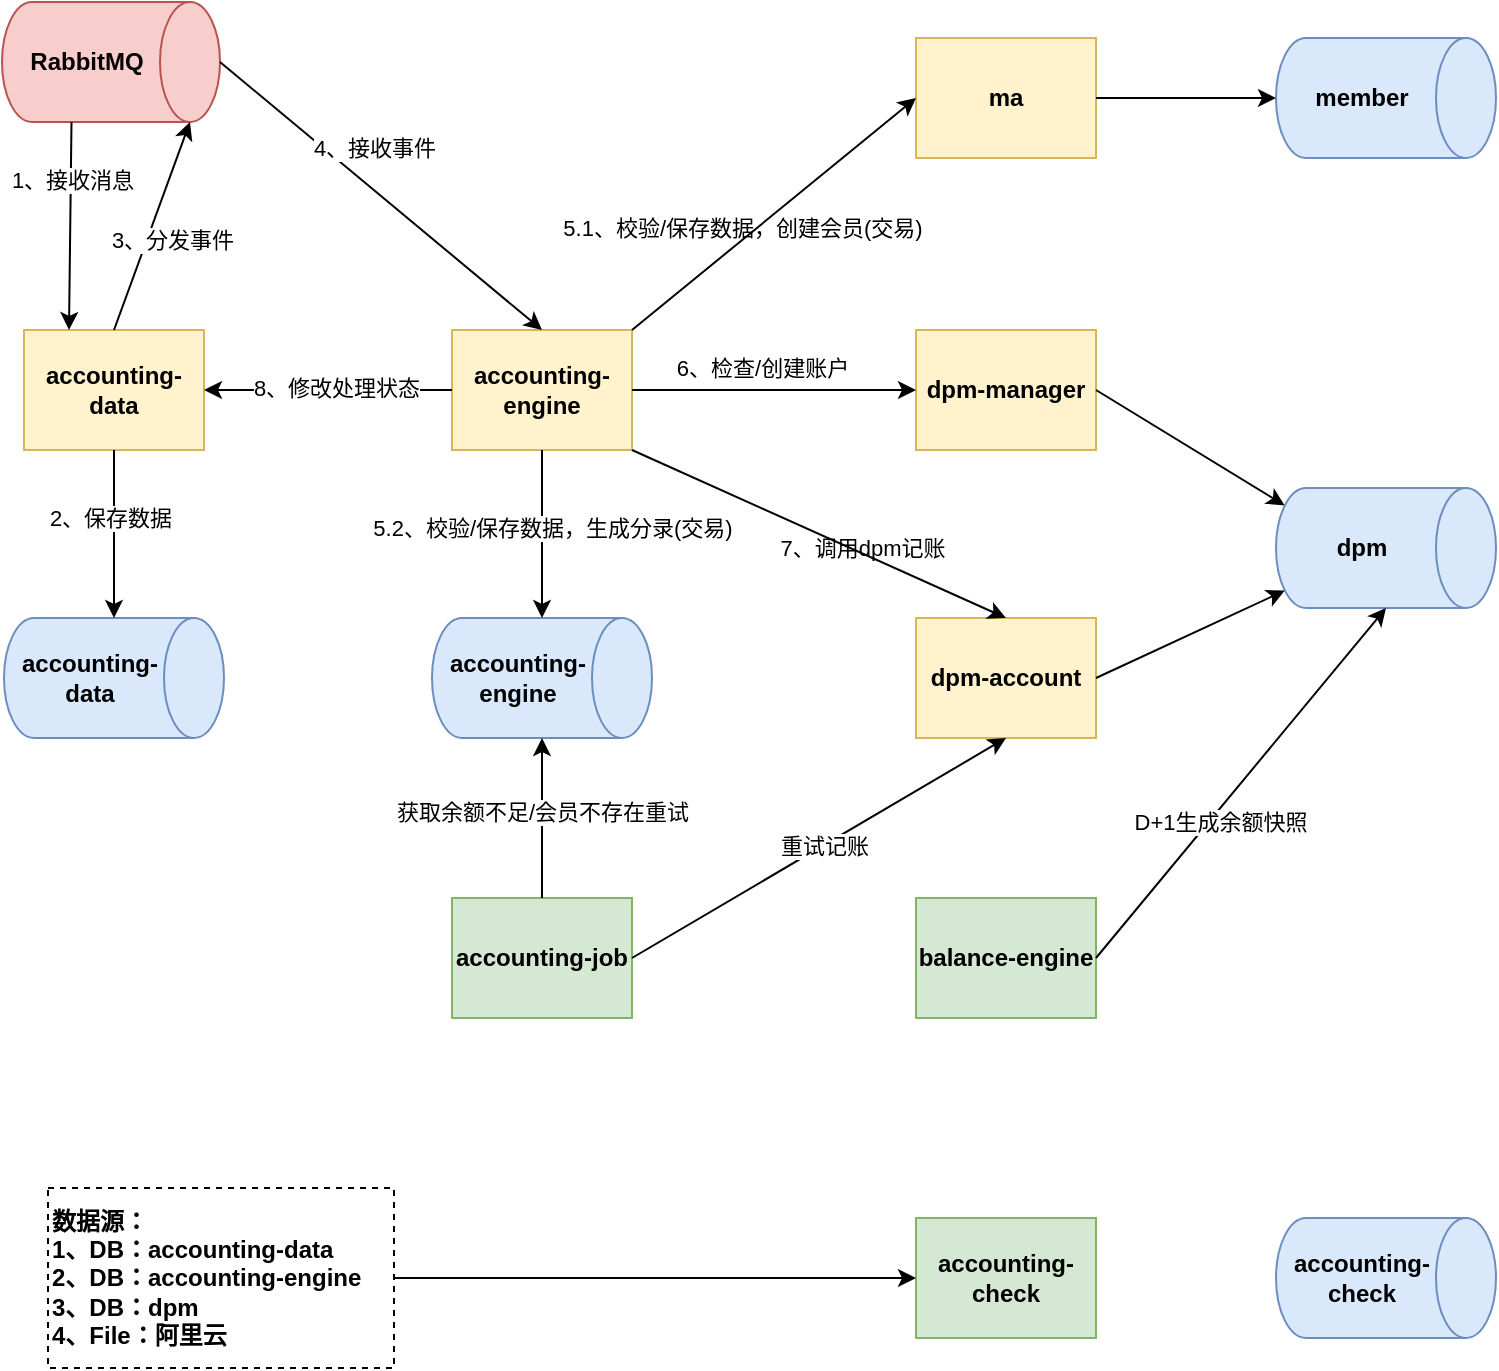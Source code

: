 <mxfile version="21.6.6" type="github">
  <diagram name="Page-1" id="c7558073-3199-34d8-9f00-42111426c3f3">
    <mxGraphModel dx="1434" dy="764" grid="1" gridSize="10" guides="1" tooltips="1" connect="1" arrows="1" fold="1" page="1" pageScale="1" pageWidth="826" pageHeight="1169" background="none" math="0" shadow="0">
      <root>
        <mxCell id="0" />
        <mxCell id="1" parent="0" />
        <mxCell id="14" value="accounting-data" style="whiteSpace=wrap;align=center;verticalAlign=middle;fontStyle=1;strokeWidth=1;fillColor=#fff2cc;rounded=0;glass=0;shadow=0;fontFamily=Helvetica;labelBackgroundColor=none;labelBorderColor=none;strokeColor=#d6b656;" parent="1" vertex="1">
          <mxGeometry x="65" y="506" width="90" height="60" as="geometry" />
        </mxCell>
        <mxCell id="AxtVGg7IYcrfAcfqh8lZ-103" value="accounting-engine" style="whiteSpace=wrap;align=center;verticalAlign=middle;fontStyle=1;strokeWidth=1;fillColor=#fff2cc;rounded=0;glass=0;shadow=0;fontFamily=Helvetica;labelBackgroundColor=none;labelBorderColor=none;strokeColor=#d6b656;" parent="1" vertex="1">
          <mxGeometry x="279" y="506" width="90" height="60" as="geometry" />
        </mxCell>
        <mxCell id="AxtVGg7IYcrfAcfqh8lZ-104" value="dpm-manager" style="whiteSpace=wrap;align=center;verticalAlign=middle;fontStyle=1;strokeWidth=1;fillColor=#fff2cc;rounded=0;glass=0;shadow=0;fontFamily=Helvetica;labelBackgroundColor=none;labelBorderColor=none;strokeColor=#d6b656;" parent="1" vertex="1">
          <mxGeometry x="511" y="506" width="90" height="60" as="geometry" />
        </mxCell>
        <mxCell id="AxtVGg7IYcrfAcfqh8lZ-105" value="dpm-account" style="whiteSpace=wrap;align=center;verticalAlign=middle;fontStyle=1;strokeWidth=1;fillColor=#fff2cc;rounded=0;glass=0;shadow=0;fontFamily=Helvetica;labelBackgroundColor=none;labelBorderColor=none;strokeColor=#d6b656;" parent="1" vertex="1">
          <mxGeometry x="511" y="650" width="90" height="60" as="geometry" />
        </mxCell>
        <mxCell id="AxtVGg7IYcrfAcfqh8lZ-106" value="ma" style="whiteSpace=wrap;align=center;verticalAlign=middle;fontStyle=1;strokeWidth=1;fillColor=#fff2cc;rounded=0;glass=0;shadow=0;fontFamily=Helvetica;labelBackgroundColor=none;labelBorderColor=none;strokeColor=#d6b656;" parent="1" vertex="1">
          <mxGeometry x="511" y="360" width="90" height="60" as="geometry" />
        </mxCell>
        <mxCell id="AxtVGg7IYcrfAcfqh8lZ-107" value="accounting-check" style="whiteSpace=wrap;align=center;verticalAlign=middle;fontStyle=1;strokeWidth=1;fillColor=#d5e8d4;rounded=0;strokeColor=#82b366;glass=0;shadow=0;fontFamily=Helvetica;labelBackgroundColor=none;labelBorderColor=none;" parent="1" vertex="1">
          <mxGeometry x="511" y="950" width="90" height="60" as="geometry" />
        </mxCell>
        <mxCell id="AxtVGg7IYcrfAcfqh8lZ-108" value="balance-engine" style="whiteSpace=wrap;align=center;verticalAlign=middle;fontStyle=1;strokeWidth=1;fillColor=#d5e8d4;rounded=0;strokeColor=#82b366;glass=0;shadow=0;fontFamily=Helvetica;labelBackgroundColor=none;labelBorderColor=none;" parent="1" vertex="1">
          <mxGeometry x="511" y="790" width="90" height="60" as="geometry" />
        </mxCell>
        <mxCell id="AxtVGg7IYcrfAcfqh8lZ-109" value="accounting-job" style="whiteSpace=wrap;align=center;verticalAlign=middle;fontStyle=1;strokeWidth=1;fillColor=#d5e8d4;rounded=0;strokeColor=#82b366;glass=0;shadow=0;fontFamily=Helvetica;labelBackgroundColor=none;labelBorderColor=none;" parent="1" vertex="1">
          <mxGeometry x="279" y="790" width="90" height="60" as="geometry" />
        </mxCell>
        <mxCell id="AxtVGg7IYcrfAcfqh8lZ-115" value="&lt;b&gt;RabbitMQ&lt;/b&gt;" style="shape=cylinder3;whiteSpace=wrap;html=1;boundedLbl=1;backgroundOutline=1;size=15;direction=north;flipH=1;fillColor=#f8cecc;strokeColor=#b85450;" parent="1" vertex="1">
          <mxGeometry x="54" y="342" width="109" height="60" as="geometry" />
        </mxCell>
        <mxCell id="AxtVGg7IYcrfAcfqh8lZ-116" value="&lt;b&gt;accounting-data&lt;/b&gt;" style="shape=cylinder3;whiteSpace=wrap;html=1;boundedLbl=1;backgroundOutline=1;size=15;direction=north;flipH=1;fillColor=#dae8fc;strokeColor=#6c8ebf;" parent="1" vertex="1">
          <mxGeometry x="55" y="650" width="110" height="60" as="geometry" />
        </mxCell>
        <mxCell id="AxtVGg7IYcrfAcfqh8lZ-117" value="" style="endArrow=classic;html=1;exitX=0;exitY=0;exitDx=0;exitDy=74.25;exitPerimeter=0;curved=1;entryX=0.25;entryY=0;entryDx=0;entryDy=0;" parent="1" source="AxtVGg7IYcrfAcfqh8lZ-115" target="14" edge="1">
          <mxGeometry width="50" height="50" relative="1" as="geometry">
            <mxPoint x="76" y="450" as="sourcePoint" />
            <mxPoint x="90" y="510" as="targetPoint" />
          </mxGeometry>
        </mxCell>
        <mxCell id="AxtVGg7IYcrfAcfqh8lZ-120" value="1、接收消息" style="edgeLabel;html=1;align=center;verticalAlign=middle;resizable=0;points=[];" parent="AxtVGg7IYcrfAcfqh8lZ-117" vertex="1" connectable="0">
          <mxGeometry x="-0.099" y="2" relative="1" as="geometry">
            <mxPoint x="-1" y="-18" as="offset" />
          </mxGeometry>
        </mxCell>
        <mxCell id="AxtVGg7IYcrfAcfqh8lZ-121" value="" style="endArrow=classic;html=1;entryX=1;entryY=0.5;entryDx=0;entryDy=0;exitX=0.5;exitY=1;exitDx=0;exitDy=0;entryPerimeter=0;rounded=0;" parent="1" source="14" target="AxtVGg7IYcrfAcfqh8lZ-116" edge="1">
          <mxGeometry width="50" height="50" relative="1" as="geometry">
            <mxPoint x="16" y="484" as="sourcePoint" />
            <mxPoint x="18" y="588" as="targetPoint" />
            <Array as="points" />
          </mxGeometry>
        </mxCell>
        <mxCell id="AxtVGg7IYcrfAcfqh8lZ-125" value="2、保存数据" style="edgeLabel;html=1;align=center;verticalAlign=middle;resizable=0;points=[];" parent="AxtVGg7IYcrfAcfqh8lZ-121" vertex="1" connectable="0">
          <mxGeometry x="-0.186" y="-2" relative="1" as="geometry">
            <mxPoint as="offset" />
          </mxGeometry>
        </mxCell>
        <mxCell id="AxtVGg7IYcrfAcfqh8lZ-126" value="" style="endArrow=classic;html=1;rounded=0;entryX=0;entryY=0;entryDx=0;entryDy=15;entryPerimeter=0;exitX=0.5;exitY=0;exitDx=0;exitDy=0;" parent="1" source="14" target="AxtVGg7IYcrfAcfqh8lZ-115" edge="1">
          <mxGeometry width="50" height="50" relative="1" as="geometry">
            <mxPoint x="130" y="510" as="sourcePoint" />
            <mxPoint x="296" y="560" as="targetPoint" />
          </mxGeometry>
        </mxCell>
        <mxCell id="AxtVGg7IYcrfAcfqh8lZ-127" value="3、分发事件" style="edgeLabel;html=1;align=center;verticalAlign=middle;resizable=0;points=[];" parent="AxtVGg7IYcrfAcfqh8lZ-126" vertex="1" connectable="0">
          <mxGeometry x="0.098" y="-2" relative="1" as="geometry">
            <mxPoint x="6" y="11" as="offset" />
          </mxGeometry>
        </mxCell>
        <mxCell id="AxtVGg7IYcrfAcfqh8lZ-128" value="" style="endArrow=classic;html=1;rounded=0;exitX=0.5;exitY=0;exitDx=0;exitDy=0;exitPerimeter=0;entryX=0.5;entryY=0;entryDx=0;entryDy=0;" parent="1" source="AxtVGg7IYcrfAcfqh8lZ-115" target="AxtVGg7IYcrfAcfqh8lZ-103" edge="1">
          <mxGeometry width="50" height="50" relative="1" as="geometry">
            <mxPoint x="142" y="402" as="sourcePoint" />
            <mxPoint x="302" y="560" as="targetPoint" />
          </mxGeometry>
        </mxCell>
        <mxCell id="AxtVGg7IYcrfAcfqh8lZ-129" value="4、接收事件" style="edgeLabel;html=1;align=center;verticalAlign=middle;resizable=0;points=[];" parent="AxtVGg7IYcrfAcfqh8lZ-128" vertex="1" connectable="0">
          <mxGeometry x="-0.05" relative="1" as="geometry">
            <mxPoint y="-21" as="offset" />
          </mxGeometry>
        </mxCell>
        <mxCell id="YqyLxGMj1GTobC0pw4qq-15" value="&lt;b&gt;accounting-engine&lt;/b&gt;" style="shape=cylinder3;whiteSpace=wrap;html=1;boundedLbl=1;backgroundOutline=1;size=15;direction=north;flipH=1;fillColor=#dae8fc;strokeColor=#6c8ebf;" vertex="1" parent="1">
          <mxGeometry x="269" y="650" width="110" height="60" as="geometry" />
        </mxCell>
        <mxCell id="YqyLxGMj1GTobC0pw4qq-16" value="" style="endArrow=classic;html=1;rounded=0;exitX=0.5;exitY=1;exitDx=0;exitDy=0;entryX=1;entryY=0.5;entryDx=0;entryDy=0;entryPerimeter=0;" edge="1" parent="1" source="AxtVGg7IYcrfAcfqh8lZ-103" target="YqyLxGMj1GTobC0pw4qq-15">
          <mxGeometry width="50" height="50" relative="1" as="geometry">
            <mxPoint x="437" y="720" as="sourcePoint" />
            <mxPoint x="487" y="670" as="targetPoint" />
          </mxGeometry>
        </mxCell>
        <mxCell id="YqyLxGMj1GTobC0pw4qq-17" value="5.2、校验/保存数据，生成分录(交易)" style="edgeLabel;html=1;align=center;verticalAlign=middle;resizable=0;points=[];" vertex="1" connectable="0" parent="YqyLxGMj1GTobC0pw4qq-16">
          <mxGeometry x="-0.278" y="-4" relative="1" as="geometry">
            <mxPoint x="9" y="8" as="offset" />
          </mxGeometry>
        </mxCell>
        <mxCell id="YqyLxGMj1GTobC0pw4qq-19" value="6、检查/创建账户" style="edgeLabel;html=1;align=center;verticalAlign=middle;resizable=0;points=[];" vertex="1" connectable="0" parent="YqyLxGMj1GTobC0pw4qq-16">
          <mxGeometry x="-0.278" y="-4" relative="1" as="geometry">
            <mxPoint x="114" y="-72" as="offset" />
          </mxGeometry>
        </mxCell>
        <mxCell id="YqyLxGMj1GTobC0pw4qq-23" value="5.1、校验/保存数据，创建会员(交易)" style="edgeLabel;html=1;align=center;verticalAlign=middle;resizable=0;points=[];" vertex="1" connectable="0" parent="YqyLxGMj1GTobC0pw4qq-16">
          <mxGeometry x="-0.278" y="-4" relative="1" as="geometry">
            <mxPoint x="104" y="-142" as="offset" />
          </mxGeometry>
        </mxCell>
        <mxCell id="YqyLxGMj1GTobC0pw4qq-25" value="7、调用dpm记账" style="edgeLabel;html=1;align=center;verticalAlign=middle;resizable=0;points=[];" vertex="1" connectable="0" parent="YqyLxGMj1GTobC0pw4qq-16">
          <mxGeometry x="-0.278" y="-4" relative="1" as="geometry">
            <mxPoint x="164" y="18" as="offset" />
          </mxGeometry>
        </mxCell>
        <mxCell id="YqyLxGMj1GTobC0pw4qq-18" value="" style="endArrow=classic;html=1;rounded=0;exitX=1;exitY=0.5;exitDx=0;exitDy=0;entryX=0;entryY=0.5;entryDx=0;entryDy=0;" edge="1" parent="1" source="AxtVGg7IYcrfAcfqh8lZ-103" target="AxtVGg7IYcrfAcfqh8lZ-104">
          <mxGeometry width="50" height="50" relative="1" as="geometry">
            <mxPoint x="401" y="760" as="sourcePoint" />
            <mxPoint x="451" y="710" as="targetPoint" />
          </mxGeometry>
        </mxCell>
        <mxCell id="YqyLxGMj1GTobC0pw4qq-20" value="&lt;b&gt;member&lt;/b&gt;" style="shape=cylinder3;whiteSpace=wrap;html=1;boundedLbl=1;backgroundOutline=1;size=15;direction=north;flipH=1;fillColor=#dae8fc;strokeColor=#6c8ebf;" vertex="1" parent="1">
          <mxGeometry x="691" y="360" width="110" height="60" as="geometry" />
        </mxCell>
        <mxCell id="YqyLxGMj1GTobC0pw4qq-21" value="&lt;b&gt;dpm&lt;/b&gt;" style="shape=cylinder3;whiteSpace=wrap;html=1;boundedLbl=1;backgroundOutline=1;size=15;direction=north;flipH=1;fillColor=#dae8fc;strokeColor=#6c8ebf;" vertex="1" parent="1">
          <mxGeometry x="691" y="585" width="110" height="60" as="geometry" />
        </mxCell>
        <mxCell id="YqyLxGMj1GTobC0pw4qq-22" value="" style="endArrow=classic;html=1;rounded=0;exitX=1;exitY=0;exitDx=0;exitDy=0;entryX=0;entryY=0.5;entryDx=0;entryDy=0;" edge="1" parent="1" source="AxtVGg7IYcrfAcfqh8lZ-103" target="AxtVGg7IYcrfAcfqh8lZ-106">
          <mxGeometry width="50" height="50" relative="1" as="geometry">
            <mxPoint x="401" y="560" as="sourcePoint" />
            <mxPoint x="451" y="510" as="targetPoint" />
          </mxGeometry>
        </mxCell>
        <mxCell id="YqyLxGMj1GTobC0pw4qq-24" value="" style="endArrow=classic;html=1;rounded=0;exitX=1;exitY=1;exitDx=0;exitDy=0;entryX=0.5;entryY=0;entryDx=0;entryDy=0;" edge="1" parent="1" source="AxtVGg7IYcrfAcfqh8lZ-103" target="AxtVGg7IYcrfAcfqh8lZ-105">
          <mxGeometry width="50" height="50" relative="1" as="geometry">
            <mxPoint x="401" y="560" as="sourcePoint" />
            <mxPoint x="451" y="510" as="targetPoint" />
          </mxGeometry>
        </mxCell>
        <mxCell id="YqyLxGMj1GTobC0pw4qq-27" value="" style="endArrow=classic;html=1;rounded=0;entryX=0.5;entryY=1;entryDx=0;entryDy=0;entryPerimeter=0;exitX=1;exitY=0.5;exitDx=0;exitDy=0;" edge="1" parent="1" source="AxtVGg7IYcrfAcfqh8lZ-106" target="YqyLxGMj1GTobC0pw4qq-20">
          <mxGeometry width="50" height="50" relative="1" as="geometry">
            <mxPoint x="401" y="660" as="sourcePoint" />
            <mxPoint x="451" y="610" as="targetPoint" />
          </mxGeometry>
        </mxCell>
        <mxCell id="YqyLxGMj1GTobC0pw4qq-28" value="" style="endArrow=classic;html=1;rounded=0;exitX=1;exitY=0.5;exitDx=0;exitDy=0;entryX=0.855;entryY=1;entryDx=0;entryDy=-4.35;entryPerimeter=0;" edge="1" parent="1" source="AxtVGg7IYcrfAcfqh8lZ-104" target="YqyLxGMj1GTobC0pw4qq-21">
          <mxGeometry width="50" height="50" relative="1" as="geometry">
            <mxPoint x="401" y="660" as="sourcePoint" />
            <mxPoint x="451" y="610" as="targetPoint" />
          </mxGeometry>
        </mxCell>
        <mxCell id="YqyLxGMj1GTobC0pw4qq-29" value="" style="endArrow=classic;html=1;rounded=0;exitX=1;exitY=0.5;exitDx=0;exitDy=0;entryX=0.145;entryY=1;entryDx=0;entryDy=-4.35;entryPerimeter=0;" edge="1" parent="1" source="AxtVGg7IYcrfAcfqh8lZ-105" target="YqyLxGMj1GTobC0pw4qq-21">
          <mxGeometry width="50" height="50" relative="1" as="geometry">
            <mxPoint x="681" y="740" as="sourcePoint" />
            <mxPoint x="731" y="690" as="targetPoint" />
          </mxGeometry>
        </mxCell>
        <mxCell id="YqyLxGMj1GTobC0pw4qq-30" value="&lt;b&gt;accounting-check&lt;/b&gt;" style="shape=cylinder3;whiteSpace=wrap;html=1;boundedLbl=1;backgroundOutline=1;size=15;direction=north;flipH=1;fillColor=#dae8fc;strokeColor=#6c8ebf;" vertex="1" parent="1">
          <mxGeometry x="691" y="950" width="110" height="60" as="geometry" />
        </mxCell>
        <mxCell id="YqyLxGMj1GTobC0pw4qq-35" value="" style="endArrow=classic;html=1;rounded=0;entryX=1;entryY=0.5;entryDx=0;entryDy=0;exitX=0;exitY=0.5;exitDx=0;exitDy=0;" edge="1" parent="1" source="AxtVGg7IYcrfAcfqh8lZ-103" target="14">
          <mxGeometry width="50" height="50" relative="1" as="geometry">
            <mxPoint x="360" y="610" as="sourcePoint" />
            <mxPoint x="410" y="560" as="targetPoint" />
          </mxGeometry>
        </mxCell>
        <mxCell id="YqyLxGMj1GTobC0pw4qq-36" value="8、修改处理状态" style="edgeLabel;html=1;align=center;verticalAlign=middle;resizable=0;points=[];" vertex="1" connectable="0" parent="YqyLxGMj1GTobC0pw4qq-35">
          <mxGeometry x="-0.262" y="-1" relative="1" as="geometry">
            <mxPoint x="-12" as="offset" />
          </mxGeometry>
        </mxCell>
        <mxCell id="YqyLxGMj1GTobC0pw4qq-37" value="" style="endArrow=classic;html=1;rounded=0;exitX=0.5;exitY=0;exitDx=0;exitDy=0;entryX=0;entryY=0.5;entryDx=0;entryDy=0;entryPerimeter=0;" edge="1" parent="1" source="AxtVGg7IYcrfAcfqh8lZ-109" target="YqyLxGMj1GTobC0pw4qq-15">
          <mxGeometry width="50" height="50" relative="1" as="geometry">
            <mxPoint x="360" y="710" as="sourcePoint" />
            <mxPoint x="410" y="660" as="targetPoint" />
          </mxGeometry>
        </mxCell>
        <mxCell id="YqyLxGMj1GTobC0pw4qq-38" value="获取余额不足/会员不存在重试" style="edgeLabel;html=1;align=center;verticalAlign=middle;resizable=0;points=[];" vertex="1" connectable="0" parent="YqyLxGMj1GTobC0pw4qq-37">
          <mxGeometry x="0.075" relative="1" as="geometry">
            <mxPoint as="offset" />
          </mxGeometry>
        </mxCell>
        <mxCell id="YqyLxGMj1GTobC0pw4qq-39" value="" style="endArrow=classic;html=1;rounded=0;exitX=1;exitY=0.5;exitDx=0;exitDy=0;entryX=0.5;entryY=1;entryDx=0;entryDy=0;" edge="1" parent="1" source="AxtVGg7IYcrfAcfqh8lZ-109" target="AxtVGg7IYcrfAcfqh8lZ-105">
          <mxGeometry width="50" height="50" relative="1" as="geometry">
            <mxPoint x="360" y="710" as="sourcePoint" />
            <mxPoint x="410" y="660" as="targetPoint" />
          </mxGeometry>
        </mxCell>
        <mxCell id="YqyLxGMj1GTobC0pw4qq-40" value="重试记账" style="edgeLabel;html=1;align=center;verticalAlign=middle;resizable=0;points=[];" vertex="1" connectable="0" parent="YqyLxGMj1GTobC0pw4qq-39">
          <mxGeometry x="0.025" relative="1" as="geometry">
            <mxPoint as="offset" />
          </mxGeometry>
        </mxCell>
        <mxCell id="YqyLxGMj1GTobC0pw4qq-41" value="" style="endArrow=classic;html=1;rounded=0;exitX=1;exitY=0.5;exitDx=0;exitDy=0;entryX=0;entryY=0.5;entryDx=0;entryDy=0;entryPerimeter=0;" edge="1" parent="1" source="AxtVGg7IYcrfAcfqh8lZ-108" target="YqyLxGMj1GTobC0pw4qq-21">
          <mxGeometry width="50" height="50" relative="1" as="geometry">
            <mxPoint x="360" y="710" as="sourcePoint" />
            <mxPoint x="410" y="660" as="targetPoint" />
          </mxGeometry>
        </mxCell>
        <mxCell id="YqyLxGMj1GTobC0pw4qq-42" value="D+1生成余额快照" style="edgeLabel;html=1;align=center;verticalAlign=middle;resizable=0;points=[];" vertex="1" connectable="0" parent="YqyLxGMj1GTobC0pw4qq-41">
          <mxGeometry x="-0.188" y="-4" relative="1" as="geometry">
            <mxPoint as="offset" />
          </mxGeometry>
        </mxCell>
        <mxCell id="YqyLxGMj1GTobC0pw4qq-43" value="数据源：&#xa;1、DB：accounting-data&#xa;2、DB：accounting-engine&#xa;3、DB：dpm&#xa;4、File：阿里云" style="whiteSpace=wrap;align=left;verticalAlign=middle;fontStyle=1;strokeWidth=1;rounded=0;glass=0;shadow=0;fontFamily=Helvetica;labelBackgroundColor=none;labelBorderColor=none;dashed=1;" vertex="1" parent="1">
          <mxGeometry x="77" y="935" width="173" height="90" as="geometry" />
        </mxCell>
        <mxCell id="YqyLxGMj1GTobC0pw4qq-44" value="" style="endArrow=classic;html=1;rounded=0;exitX=1;exitY=0.5;exitDx=0;exitDy=0;entryX=0;entryY=0.5;entryDx=0;entryDy=0;" edge="1" parent="1" source="YqyLxGMj1GTobC0pw4qq-43" target="AxtVGg7IYcrfAcfqh8lZ-107">
          <mxGeometry width="50" height="50" relative="1" as="geometry">
            <mxPoint x="360" y="810" as="sourcePoint" />
            <mxPoint x="410" y="760" as="targetPoint" />
          </mxGeometry>
        </mxCell>
      </root>
    </mxGraphModel>
  </diagram>
</mxfile>
